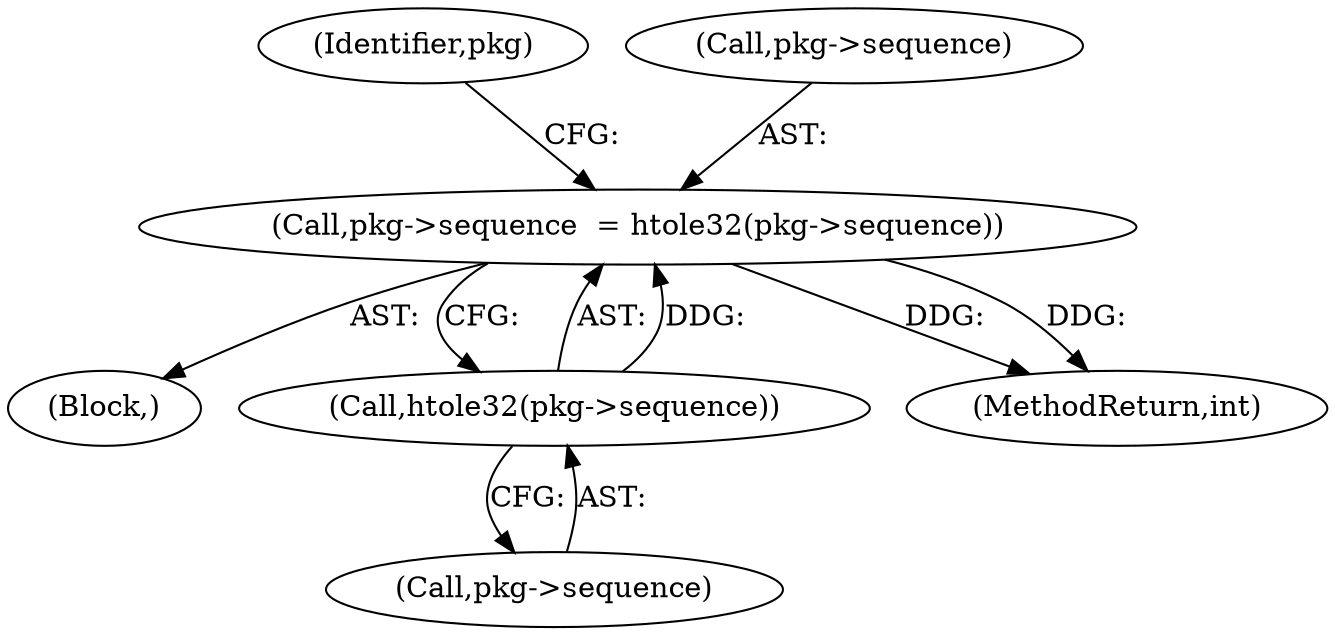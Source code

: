 digraph "0_viabtc_exchange_server_4a7c27bfe98f409623d4d857894d017ff0672cc9#diff-515c81af848352583bff286d6224875f_1@pointer" {
"1000224" [label="(Call,pkg->sequence  = htole32(pkg->sequence))"];
"1000228" [label="(Call,htole32(pkg->sequence))"];
"1000224" [label="(Call,pkg->sequence  = htole32(pkg->sequence))"];
"1000228" [label="(Call,htole32(pkg->sequence))"];
"1000104" [label="(Block,)"];
"1000234" [label="(Identifier,pkg)"];
"1000225" [label="(Call,pkg->sequence)"];
"1000279" [label="(MethodReturn,int)"];
"1000229" [label="(Call,pkg->sequence)"];
"1000224" -> "1000104"  [label="AST: "];
"1000224" -> "1000228"  [label="CFG: "];
"1000225" -> "1000224"  [label="AST: "];
"1000228" -> "1000224"  [label="AST: "];
"1000234" -> "1000224"  [label="CFG: "];
"1000224" -> "1000279"  [label="DDG: "];
"1000224" -> "1000279"  [label="DDG: "];
"1000228" -> "1000224"  [label="DDG: "];
"1000228" -> "1000229"  [label="CFG: "];
"1000229" -> "1000228"  [label="AST: "];
}
